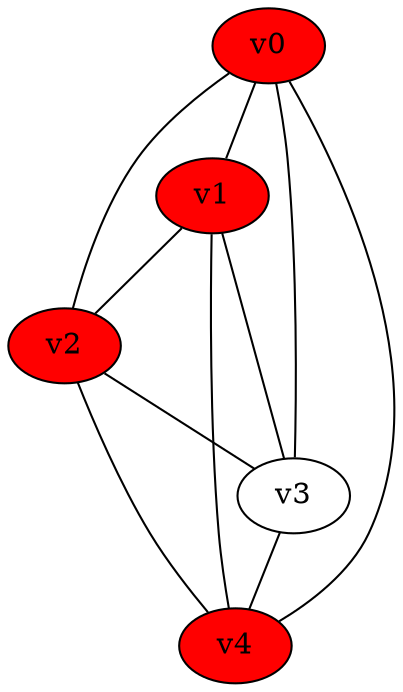 graph G {
v2 [style=filled, fillcolor=red];
v1 [style=filled, fillcolor=red];
v4 [style=filled, fillcolor=red];
v0 [style=filled, fillcolor=red];
	v0 -- v1
	v0 -- v2
	v0 -- v3
	v0 -- v4
	v1 -- v2
	v1 -- v3
	v1 -- v4
	v2 -- v3
	v2 -- v4
	v3 -- v4
}